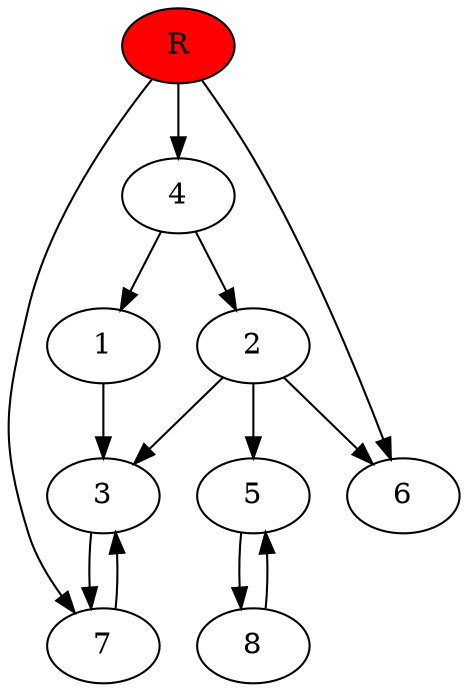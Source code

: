digraph prb41813 {
	1
	2
	3
	4
	5
	6
	7
	8
	R [fillcolor="#ff0000" style=filled]
	1 -> 3
	2 -> 3
	2 -> 5
	2 -> 6
	3 -> 7
	4 -> 1
	4 -> 2
	5 -> 8
	7 -> 3
	8 -> 5
	R -> 4
	R -> 6
	R -> 7
}
